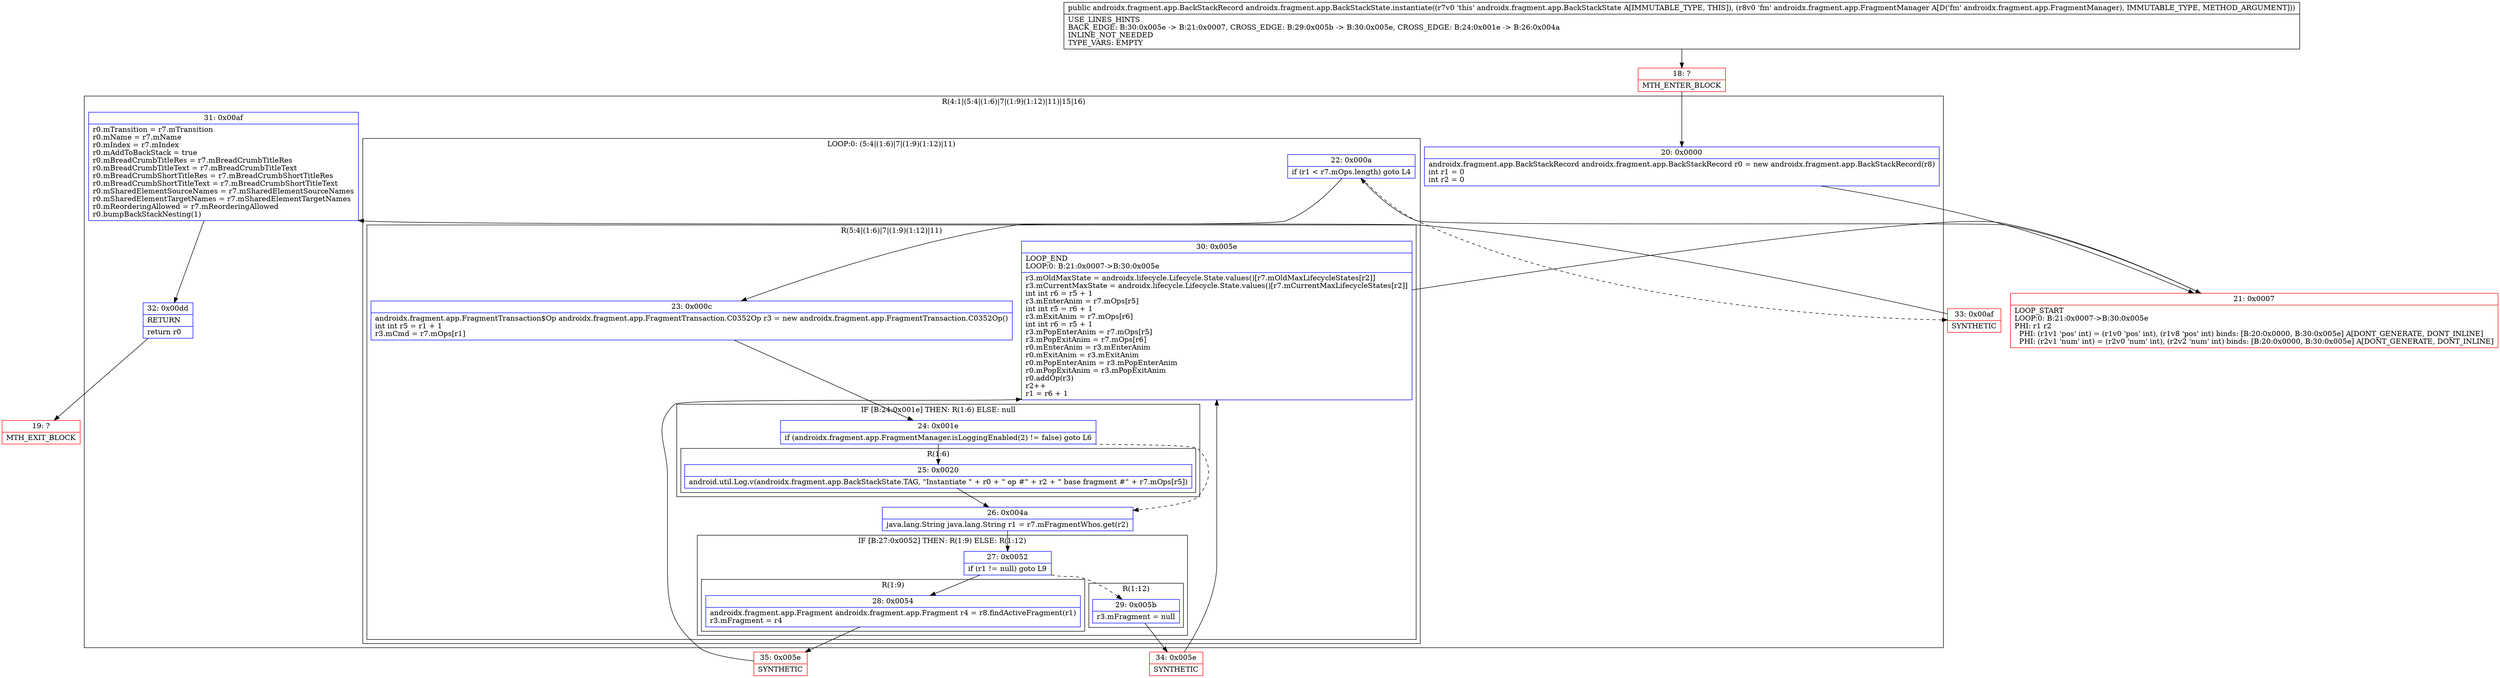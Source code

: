 digraph "CFG forandroidx.fragment.app.BackStackState.instantiate(Landroidx\/fragment\/app\/FragmentManager;)Landroidx\/fragment\/app\/BackStackRecord;" {
subgraph cluster_Region_769103538 {
label = "R(4:1|(5:4|(1:6)|7|(1:9)(1:12)|11)|15|16)";
node [shape=record,color=blue];
Node_20 [shape=record,label="{20\:\ 0x0000|androidx.fragment.app.BackStackRecord androidx.fragment.app.BackStackRecord r0 = new androidx.fragment.app.BackStackRecord(r8)\lint r1 = 0\lint r2 = 0\l}"];
subgraph cluster_LoopRegion_1512694671 {
label = "LOOP:0: (5:4|(1:6)|7|(1:9)(1:12)|11)";
node [shape=record,color=blue];
Node_22 [shape=record,label="{22\:\ 0x000a|if (r1 \< r7.mOps.length) goto L4\l}"];
subgraph cluster_Region_1384862361 {
label = "R(5:4|(1:6)|7|(1:9)(1:12)|11)";
node [shape=record,color=blue];
Node_23 [shape=record,label="{23\:\ 0x000c|androidx.fragment.app.FragmentTransaction$Op androidx.fragment.app.FragmentTransaction.C0352Op r3 = new androidx.fragment.app.FragmentTransaction.C0352Op()\lint int r5 = r1 + 1\lr3.mCmd = r7.mOps[r1]\l}"];
subgraph cluster_IfRegion_1287622905 {
label = "IF [B:24:0x001e] THEN: R(1:6) ELSE: null";
node [shape=record,color=blue];
Node_24 [shape=record,label="{24\:\ 0x001e|if (androidx.fragment.app.FragmentManager.isLoggingEnabled(2) != false) goto L6\l}"];
subgraph cluster_Region_1067985389 {
label = "R(1:6)";
node [shape=record,color=blue];
Node_25 [shape=record,label="{25\:\ 0x0020|android.util.Log.v(androidx.fragment.app.BackStackState.TAG, \"Instantiate \" + r0 + \" op #\" + r2 + \" base fragment #\" + r7.mOps[r5])\l}"];
}
}
Node_26 [shape=record,label="{26\:\ 0x004a|java.lang.String java.lang.String r1 = r7.mFragmentWhos.get(r2)\l}"];
subgraph cluster_IfRegion_1037348882 {
label = "IF [B:27:0x0052] THEN: R(1:9) ELSE: R(1:12)";
node [shape=record,color=blue];
Node_27 [shape=record,label="{27\:\ 0x0052|if (r1 != null) goto L9\l}"];
subgraph cluster_Region_1264225406 {
label = "R(1:9)";
node [shape=record,color=blue];
Node_28 [shape=record,label="{28\:\ 0x0054|androidx.fragment.app.Fragment androidx.fragment.app.Fragment r4 = r8.findActiveFragment(r1)\lr3.mFragment = r4\l}"];
}
subgraph cluster_Region_893592505 {
label = "R(1:12)";
node [shape=record,color=blue];
Node_29 [shape=record,label="{29\:\ 0x005b|r3.mFragment = null\l}"];
}
}
Node_30 [shape=record,label="{30\:\ 0x005e|LOOP_END\lLOOP:0: B:21:0x0007\-\>B:30:0x005e\l|r3.mOldMaxState = androidx.lifecycle.Lifecycle.State.values()[r7.mOldMaxLifecycleStates[r2]]\lr3.mCurrentMaxState = androidx.lifecycle.Lifecycle.State.values()[r7.mCurrentMaxLifecycleStates[r2]]\lint int r6 = r5 + 1\lr3.mEnterAnim = r7.mOps[r5]\lint int r5 = r6 + 1\lr3.mExitAnim = r7.mOps[r6]\lint int r6 = r5 + 1\lr3.mPopEnterAnim = r7.mOps[r5]\lr3.mPopExitAnim = r7.mOps[r6]\lr0.mEnterAnim = r3.mEnterAnim\lr0.mExitAnim = r3.mExitAnim\lr0.mPopEnterAnim = r3.mPopEnterAnim\lr0.mPopExitAnim = r3.mPopExitAnim\lr0.addOp(r3)\lr2++\lr1 = r6 + 1\l}"];
}
}
Node_31 [shape=record,label="{31\:\ 0x00af|r0.mTransition = r7.mTransition\lr0.mName = r7.mName\lr0.mIndex = r7.mIndex\lr0.mAddToBackStack = true\lr0.mBreadCrumbTitleRes = r7.mBreadCrumbTitleRes\lr0.mBreadCrumbTitleText = r7.mBreadCrumbTitleText\lr0.mBreadCrumbShortTitleRes = r7.mBreadCrumbShortTitleRes\lr0.mBreadCrumbShortTitleText = r7.mBreadCrumbShortTitleText\lr0.mSharedElementSourceNames = r7.mSharedElementSourceNames\lr0.mSharedElementTargetNames = r7.mSharedElementTargetNames\lr0.mReorderingAllowed = r7.mReorderingAllowed\lr0.bumpBackStackNesting(1)\l}"];
Node_32 [shape=record,label="{32\:\ 0x00dd|RETURN\l|return r0\l}"];
}
Node_18 [shape=record,color=red,label="{18\:\ ?|MTH_ENTER_BLOCK\l}"];
Node_21 [shape=record,color=red,label="{21\:\ 0x0007|LOOP_START\lLOOP:0: B:21:0x0007\-\>B:30:0x005e\lPHI: r1 r2 \l  PHI: (r1v1 'pos' int) = (r1v0 'pos' int), (r1v8 'pos' int) binds: [B:20:0x0000, B:30:0x005e] A[DONT_GENERATE, DONT_INLINE]\l  PHI: (r2v1 'num' int) = (r2v0 'num' int), (r2v2 'num' int) binds: [B:20:0x0000, B:30:0x005e] A[DONT_GENERATE, DONT_INLINE]\l}"];
Node_35 [shape=record,color=red,label="{35\:\ 0x005e|SYNTHETIC\l}"];
Node_34 [shape=record,color=red,label="{34\:\ 0x005e|SYNTHETIC\l}"];
Node_33 [shape=record,color=red,label="{33\:\ 0x00af|SYNTHETIC\l}"];
Node_19 [shape=record,color=red,label="{19\:\ ?|MTH_EXIT_BLOCK\l}"];
MethodNode[shape=record,label="{public androidx.fragment.app.BackStackRecord androidx.fragment.app.BackStackState.instantiate((r7v0 'this' androidx.fragment.app.BackStackState A[IMMUTABLE_TYPE, THIS]), (r8v0 'fm' androidx.fragment.app.FragmentManager A[D('fm' androidx.fragment.app.FragmentManager), IMMUTABLE_TYPE, METHOD_ARGUMENT]))  | USE_LINES_HINTS\lBACK_EDGE: B:30:0x005e \-\> B:21:0x0007, CROSS_EDGE: B:29:0x005b \-\> B:30:0x005e, CROSS_EDGE: B:24:0x001e \-\> B:26:0x004a\lINLINE_NOT_NEEDED\lTYPE_VARS: EMPTY\l}"];
MethodNode -> Node_18;Node_20 -> Node_21;
Node_22 -> Node_23;
Node_22 -> Node_33[style=dashed];
Node_23 -> Node_24;
Node_24 -> Node_25;
Node_24 -> Node_26[style=dashed];
Node_25 -> Node_26;
Node_26 -> Node_27;
Node_27 -> Node_28;
Node_27 -> Node_29[style=dashed];
Node_28 -> Node_35;
Node_29 -> Node_34;
Node_30 -> Node_21;
Node_31 -> Node_32;
Node_32 -> Node_19;
Node_18 -> Node_20;
Node_21 -> Node_22;
Node_35 -> Node_30;
Node_34 -> Node_30;
Node_33 -> Node_31;
}

